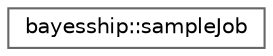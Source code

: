 digraph "Graphical Class Hierarchy"
{
 // LATEX_PDF_SIZE
  bgcolor="transparent";
  edge [fontname=Helvetica,fontsize=10,labelfontname=Helvetica,labelfontsize=10];
  node [fontname=Helvetica,fontsize=10,shape=box,height=0.2,width=0.4];
  rankdir="LR";
  Node0 [label="bayesship::sampleJob",height=0.2,width=0.4,color="grey40", fillcolor="white", style="filled",URL="$structbayesship_1_1sampleJob.html",tooltip="Structure to package sample jobs for sampling."];
}
